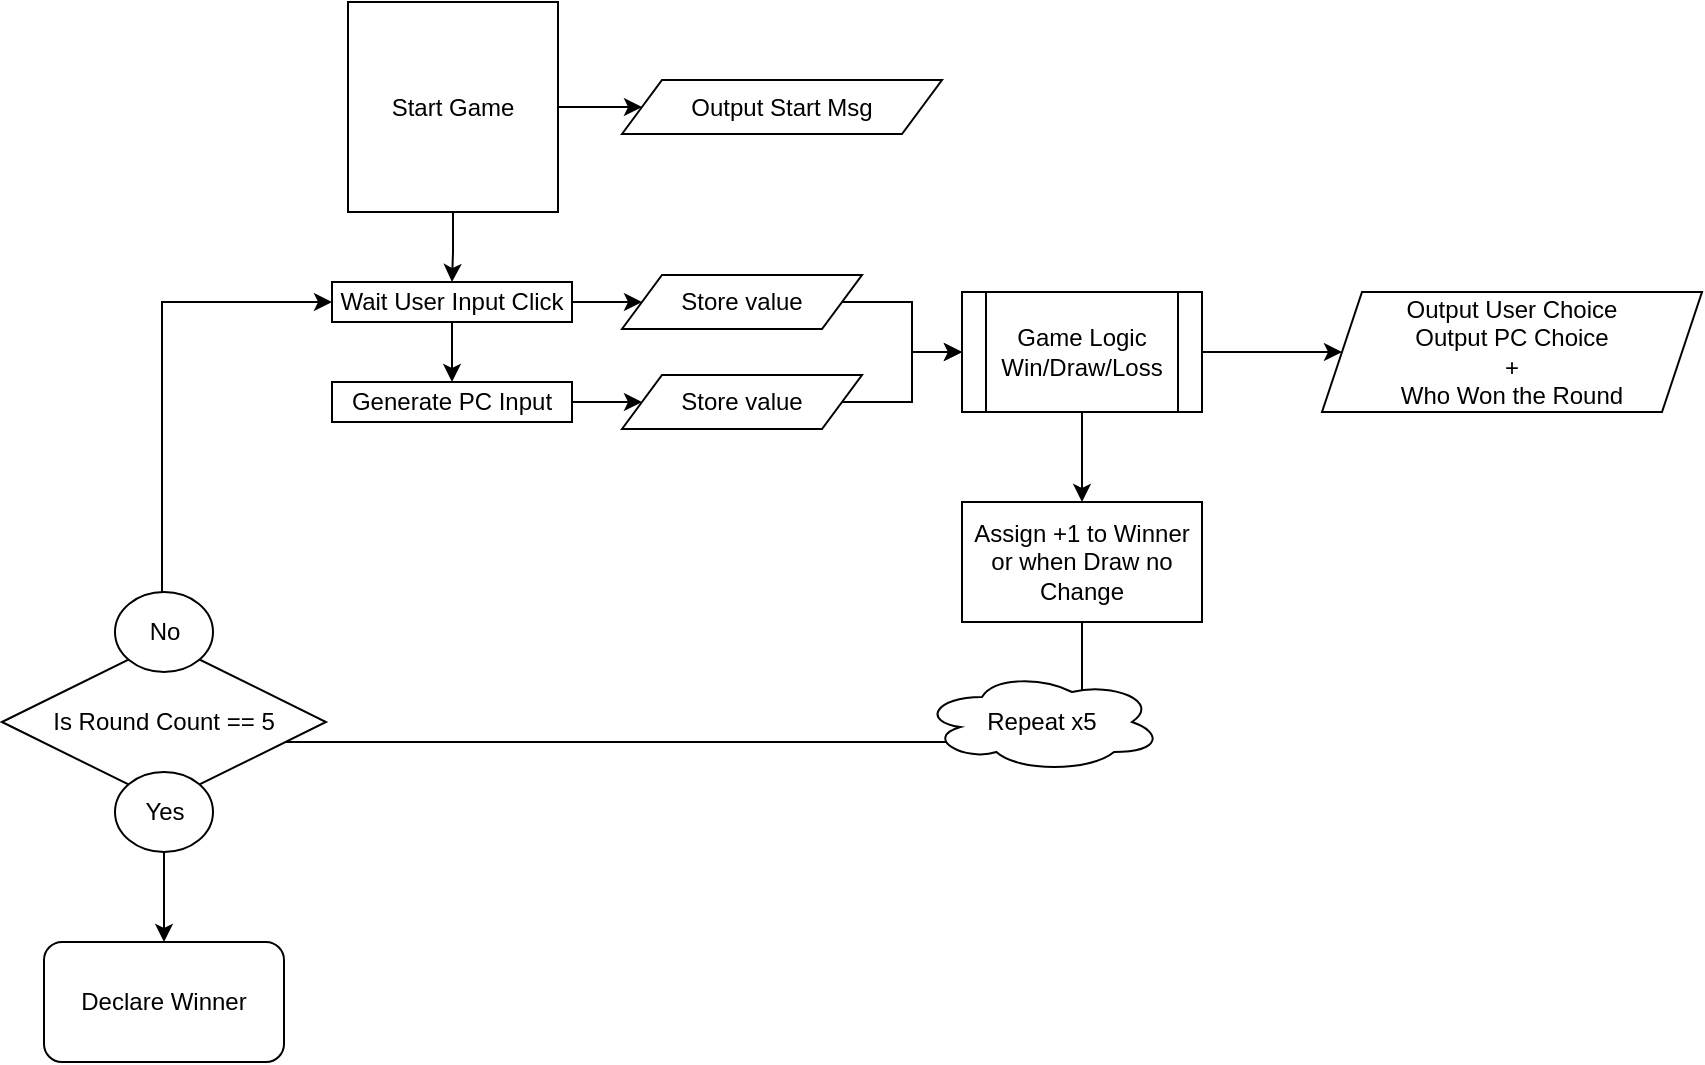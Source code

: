 <mxfile version="14.6.13" type="device"><diagram id="shYa3D3Xfg0p7IrDUIOM" name="Page-1"><mxGraphModel dx="2012" dy="801" grid="1" gridSize="10" guides="1" tooltips="1" connect="1" arrows="1" fold="1" page="1" pageScale="1" pageWidth="850" pageHeight="1100" math="0" shadow="0"><root><mxCell id="0"/><mxCell id="1" parent="0"/><mxCell id="nq5P7aQDhIGKj-E4mozX-3" style="edgeStyle=orthogonalEdgeStyle;rounded=0;orthogonalLoop=1;jettySize=auto;html=1;entryX=0;entryY=0.5;entryDx=0;entryDy=0;" parent="1" source="nq5P7aQDhIGKj-E4mozX-1" target="nq5P7aQDhIGKj-E4mozX-2" edge="1"><mxGeometry relative="1" as="geometry"/></mxCell><mxCell id="0aokrDGh7eH9NFe9oHCq-7" style="edgeStyle=orthogonalEdgeStyle;rounded=0;orthogonalLoop=1;jettySize=auto;html=1;entryX=0.5;entryY=0;entryDx=0;entryDy=0;" edge="1" parent="1" source="nq5P7aQDhIGKj-E4mozX-1" target="0aokrDGh7eH9NFe9oHCq-6"><mxGeometry relative="1" as="geometry"/></mxCell><mxCell id="nq5P7aQDhIGKj-E4mozX-1" value="Start Game" style="whiteSpace=wrap;html=1;aspect=fixed;" parent="1" vertex="1"><mxGeometry x="373" y="70" width="105" height="105" as="geometry"/></mxCell><mxCell id="nq5P7aQDhIGKj-E4mozX-2" value="Output Start Msg" style="shape=parallelogram;perimeter=parallelogramPerimeter;whiteSpace=wrap;html=1;fixedSize=1;" parent="1" vertex="1"><mxGeometry x="510" y="109" width="160" height="27" as="geometry"/></mxCell><mxCell id="0aokrDGh7eH9NFe9oHCq-10" style="edgeStyle=orthogonalEdgeStyle;rounded=0;orthogonalLoop=1;jettySize=auto;html=1;" edge="1" parent="1" source="0aokrDGh7eH9NFe9oHCq-6" target="0aokrDGh7eH9NFe9oHCq-9"><mxGeometry relative="1" as="geometry"/></mxCell><mxCell id="0aokrDGh7eH9NFe9oHCq-13" style="edgeStyle=orthogonalEdgeStyle;rounded=0;orthogonalLoop=1;jettySize=auto;html=1;entryX=0;entryY=0.5;entryDx=0;entryDy=0;" edge="1" parent="1" source="0aokrDGh7eH9NFe9oHCq-6" target="0aokrDGh7eH9NFe9oHCq-12"><mxGeometry relative="1" as="geometry"/></mxCell><mxCell id="0aokrDGh7eH9NFe9oHCq-6" value="Wait User Input Click" style="rounded=0;whiteSpace=wrap;html=1;" vertex="1" parent="1"><mxGeometry x="365" y="210" width="120" height="20" as="geometry"/></mxCell><mxCell id="0aokrDGh7eH9NFe9oHCq-15" style="edgeStyle=orthogonalEdgeStyle;rounded=0;orthogonalLoop=1;jettySize=auto;html=1;entryX=0;entryY=0.5;entryDx=0;entryDy=0;" edge="1" parent="1" source="0aokrDGh7eH9NFe9oHCq-9" target="0aokrDGh7eH9NFe9oHCq-14"><mxGeometry relative="1" as="geometry"/></mxCell><mxCell id="0aokrDGh7eH9NFe9oHCq-9" value="Generate PC Input" style="rounded=0;whiteSpace=wrap;html=1;" vertex="1" parent="1"><mxGeometry x="365" y="260" width="120" height="20" as="geometry"/></mxCell><mxCell id="0aokrDGh7eH9NFe9oHCq-51" style="edgeStyle=orthogonalEdgeStyle;rounded=0;orthogonalLoop=1;jettySize=auto;html=1;entryX=0;entryY=0.5;entryDx=0;entryDy=0;" edge="1" parent="1" source="0aokrDGh7eH9NFe9oHCq-12" target="0aokrDGh7eH9NFe9oHCq-50"><mxGeometry relative="1" as="geometry"/></mxCell><mxCell id="0aokrDGh7eH9NFe9oHCq-12" value="Store value" style="shape=parallelogram;perimeter=parallelogramPerimeter;whiteSpace=wrap;html=1;fixedSize=1;" vertex="1" parent="1"><mxGeometry x="510" y="206.5" width="120" height="27" as="geometry"/></mxCell><mxCell id="0aokrDGh7eH9NFe9oHCq-52" style="edgeStyle=orthogonalEdgeStyle;rounded=0;orthogonalLoop=1;jettySize=auto;html=1;" edge="1" parent="1" source="0aokrDGh7eH9NFe9oHCq-14" target="0aokrDGh7eH9NFe9oHCq-50"><mxGeometry relative="1" as="geometry"/></mxCell><mxCell id="0aokrDGh7eH9NFe9oHCq-14" value="Store value" style="shape=parallelogram;perimeter=parallelogramPerimeter;whiteSpace=wrap;html=1;fixedSize=1;" vertex="1" parent="1"><mxGeometry x="510" y="256.5" width="120" height="27" as="geometry"/></mxCell><mxCell id="0aokrDGh7eH9NFe9oHCq-56" style="edgeStyle=orthogonalEdgeStyle;rounded=0;orthogonalLoop=1;jettySize=auto;html=1;entryX=0;entryY=0.5;entryDx=0;entryDy=0;" edge="1" parent="1" source="0aokrDGh7eH9NFe9oHCq-33" target="0aokrDGh7eH9NFe9oHCq-6"><mxGeometry relative="1" as="geometry"><Array as="points"><mxPoint x="740" y="440"/><mxPoint x="280" y="440"/><mxPoint x="280" y="220"/></Array></mxGeometry></mxCell><mxCell id="0aokrDGh7eH9NFe9oHCq-33" value="Assign +1 to Winner or when Draw no Change" style="rounded=0;whiteSpace=wrap;html=1;" vertex="1" parent="1"><mxGeometry x="680" y="320" width="120" height="60" as="geometry"/></mxCell><mxCell id="0aokrDGh7eH9NFe9oHCq-36" value="Repeat x5" style="ellipse;shape=cloud;whiteSpace=wrap;html=1;" vertex="1" parent="1"><mxGeometry x="660" y="405" width="120" height="50" as="geometry"/></mxCell><mxCell id="0aokrDGh7eH9NFe9oHCq-38" value="Output User Choice&lt;br&gt;Output PC Choice&lt;br&gt;+&lt;br&gt;Who Won the Round" style="shape=parallelogram;perimeter=parallelogramPerimeter;whiteSpace=wrap;html=1;fixedSize=1;" vertex="1" parent="1"><mxGeometry x="860" y="215" width="190" height="60" as="geometry"/></mxCell><mxCell id="0aokrDGh7eH9NFe9oHCq-41" value="Is Round Count == 5" style="rhombus;whiteSpace=wrap;html=1;" vertex="1" parent="1"><mxGeometry x="200" y="390" width="162" height="80" as="geometry"/></mxCell><mxCell id="0aokrDGh7eH9NFe9oHCq-42" value="No" style="ellipse;whiteSpace=wrap;html=1;" vertex="1" parent="1"><mxGeometry x="256.5" y="365" width="49" height="40" as="geometry"/></mxCell><mxCell id="0aokrDGh7eH9NFe9oHCq-49" style="edgeStyle=orthogonalEdgeStyle;rounded=0;orthogonalLoop=1;jettySize=auto;html=1;entryX=0.5;entryY=0;entryDx=0;entryDy=0;" edge="1" parent="1" source="0aokrDGh7eH9NFe9oHCq-45" target="0aokrDGh7eH9NFe9oHCq-46"><mxGeometry relative="1" as="geometry"/></mxCell><mxCell id="0aokrDGh7eH9NFe9oHCq-45" value="Yes" style="ellipse;whiteSpace=wrap;html=1;" vertex="1" parent="1"><mxGeometry x="256.5" y="455" width="49" height="40" as="geometry"/></mxCell><mxCell id="0aokrDGh7eH9NFe9oHCq-46" value="Declare Winner" style="rounded=1;whiteSpace=wrap;html=1;" vertex="1" parent="1"><mxGeometry x="221" y="540" width="120" height="60" as="geometry"/></mxCell><mxCell id="0aokrDGh7eH9NFe9oHCq-53" style="edgeStyle=orthogonalEdgeStyle;rounded=0;orthogonalLoop=1;jettySize=auto;html=1;entryX=0;entryY=0.5;entryDx=0;entryDy=0;" edge="1" parent="1" source="0aokrDGh7eH9NFe9oHCq-50" target="0aokrDGh7eH9NFe9oHCq-38"><mxGeometry relative="1" as="geometry"/></mxCell><mxCell id="0aokrDGh7eH9NFe9oHCq-55" style="edgeStyle=orthogonalEdgeStyle;rounded=0;orthogonalLoop=1;jettySize=auto;html=1;entryX=0.5;entryY=0;entryDx=0;entryDy=0;" edge="1" parent="1" source="0aokrDGh7eH9NFe9oHCq-50" target="0aokrDGh7eH9NFe9oHCq-33"><mxGeometry relative="1" as="geometry"/></mxCell><mxCell id="0aokrDGh7eH9NFe9oHCq-50" value="&lt;span&gt;Game Logic&lt;/span&gt;&lt;br&gt;&lt;span&gt;Win/Draw/Loss&lt;/span&gt;" style="shape=process;whiteSpace=wrap;html=1;backgroundOutline=1;" vertex="1" parent="1"><mxGeometry x="680" y="215" width="120" height="60" as="geometry"/></mxCell></root></mxGraphModel></diagram></mxfile>